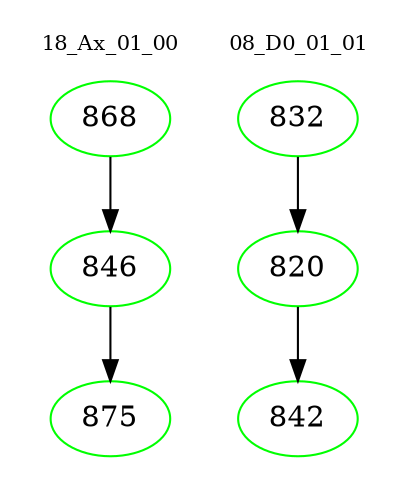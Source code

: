 digraph{
subgraph cluster_0 {
color = white
label = "18_Ax_01_00";
fontsize=10;
T0_868 [label="868", color="green"]
T0_868 -> T0_846 [color="black"]
T0_846 [label="846", color="green"]
T0_846 -> T0_875 [color="black"]
T0_875 [label="875", color="green"]
}
subgraph cluster_1 {
color = white
label = "08_D0_01_01";
fontsize=10;
T1_832 [label="832", color="green"]
T1_832 -> T1_820 [color="black"]
T1_820 [label="820", color="green"]
T1_820 -> T1_842 [color="black"]
T1_842 [label="842", color="green"]
}
}
